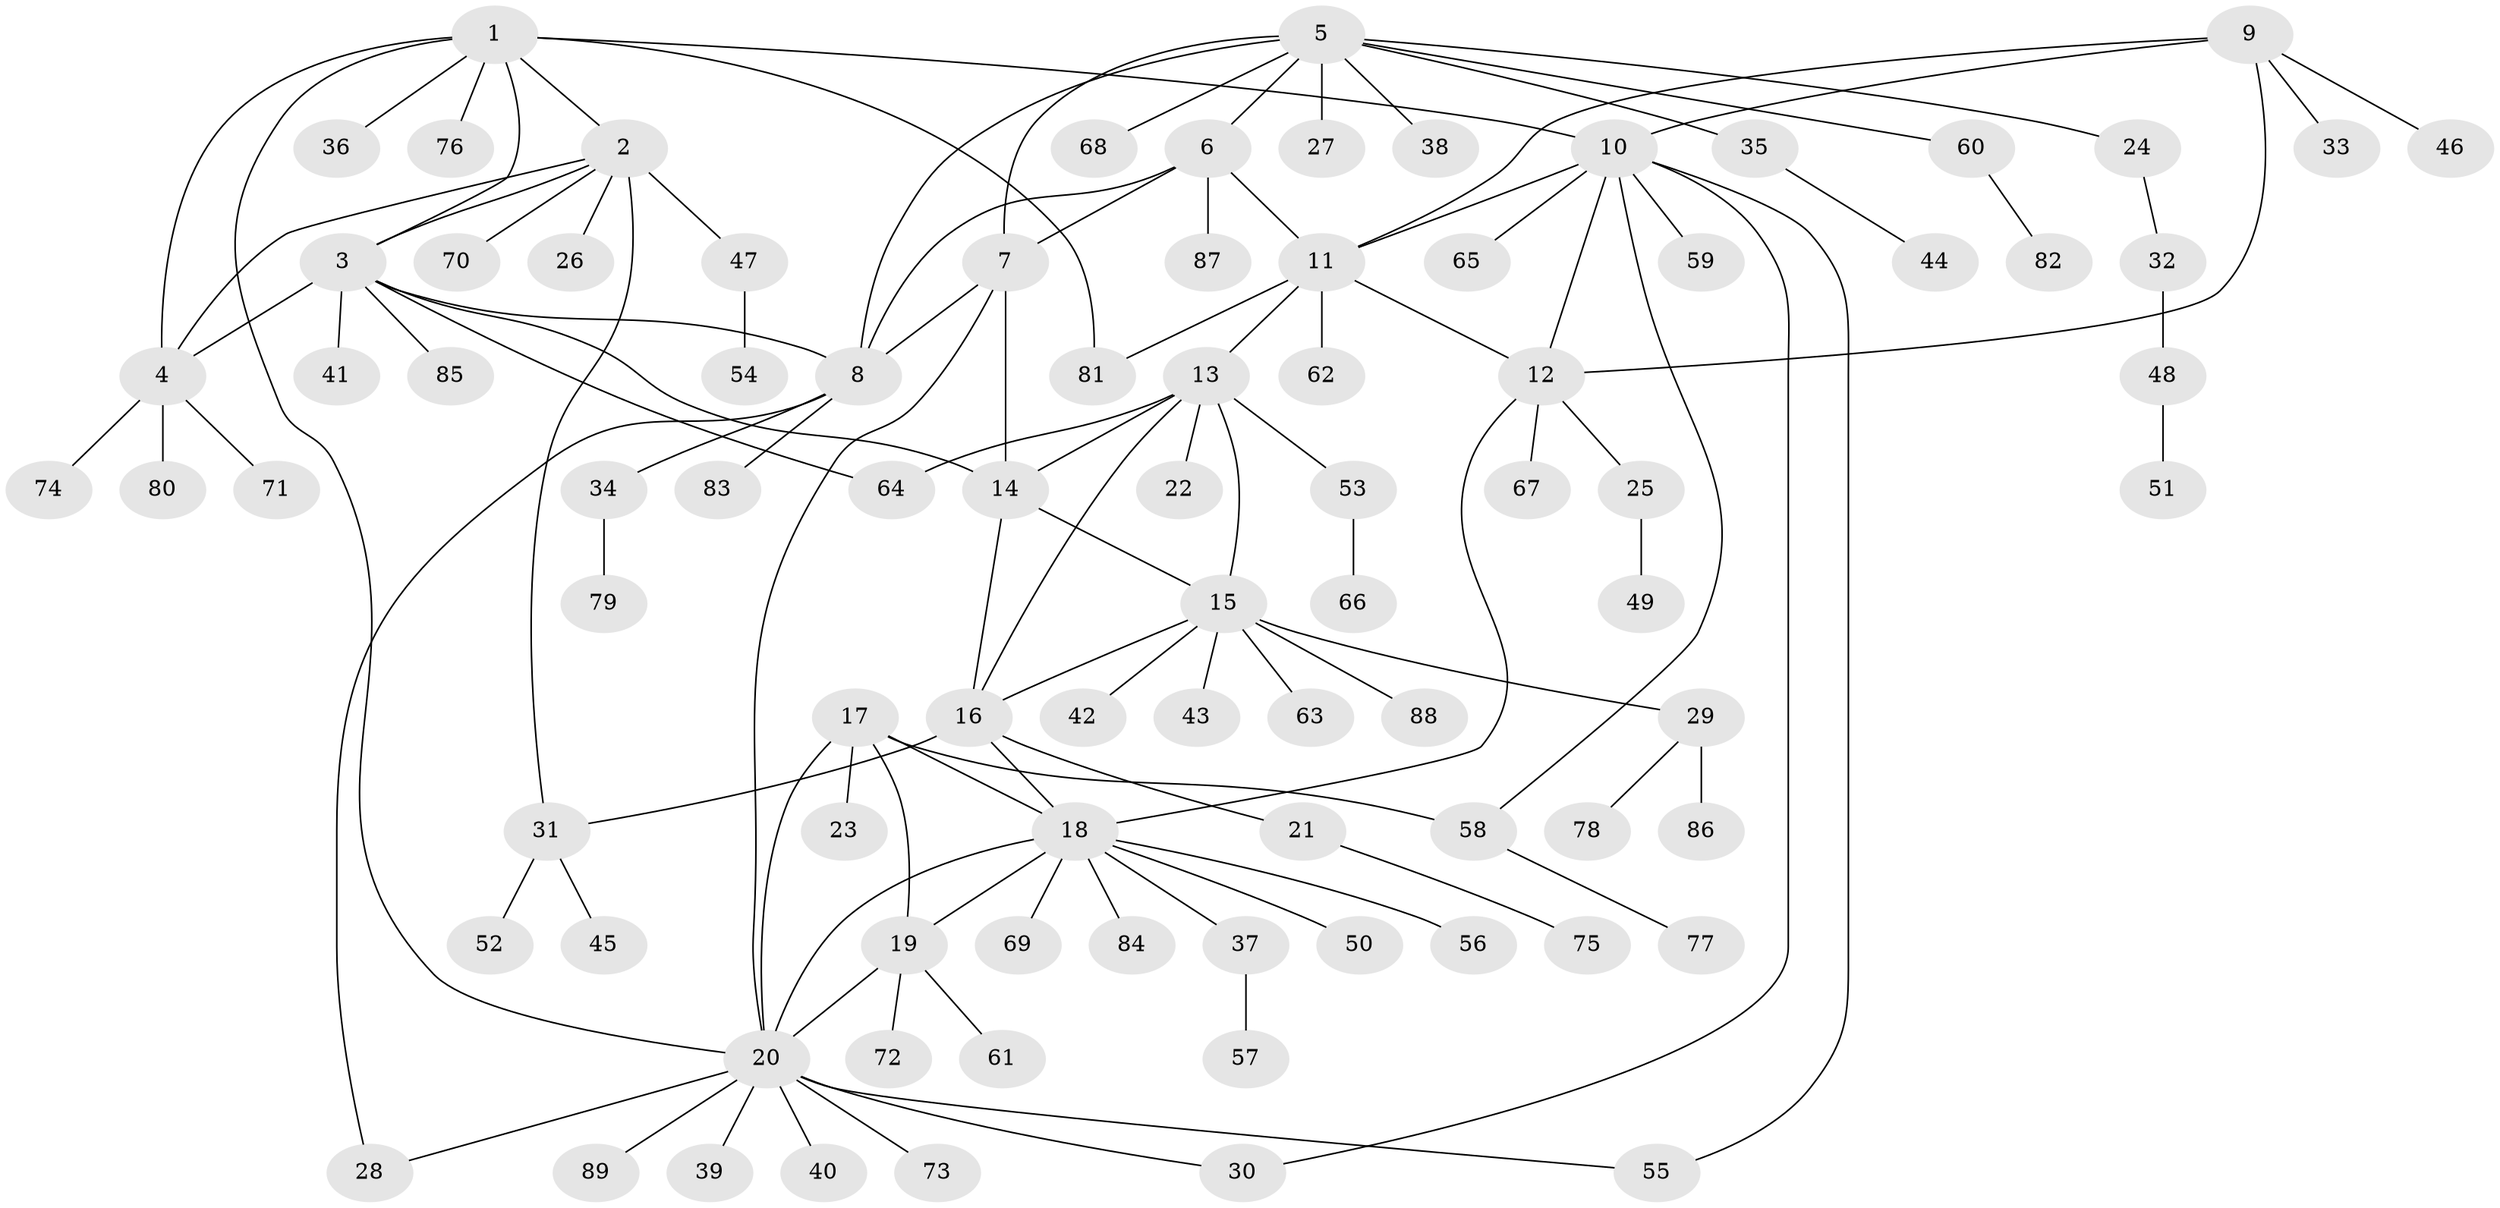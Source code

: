 // coarse degree distribution, {7: 0.047619047619047616, 6: 0.07936507936507936, 4: 0.07936507936507936, 8: 0.031746031746031744, 5: 0.047619047619047616, 9: 0.015873015873015872, 11: 0.015873015873015872, 2: 0.20634920634920634, 1: 0.4603174603174603, 3: 0.015873015873015872}
// Generated by graph-tools (version 1.1) at 2025/52/03/04/25 22:52:34]
// undirected, 89 vertices, 116 edges
graph export_dot {
  node [color=gray90,style=filled];
  1;
  2;
  3;
  4;
  5;
  6;
  7;
  8;
  9;
  10;
  11;
  12;
  13;
  14;
  15;
  16;
  17;
  18;
  19;
  20;
  21;
  22;
  23;
  24;
  25;
  26;
  27;
  28;
  29;
  30;
  31;
  32;
  33;
  34;
  35;
  36;
  37;
  38;
  39;
  40;
  41;
  42;
  43;
  44;
  45;
  46;
  47;
  48;
  49;
  50;
  51;
  52;
  53;
  54;
  55;
  56;
  57;
  58;
  59;
  60;
  61;
  62;
  63;
  64;
  65;
  66;
  67;
  68;
  69;
  70;
  71;
  72;
  73;
  74;
  75;
  76;
  77;
  78;
  79;
  80;
  81;
  82;
  83;
  84;
  85;
  86;
  87;
  88;
  89;
  1 -- 2;
  1 -- 3;
  1 -- 4;
  1 -- 10;
  1 -- 20;
  1 -- 36;
  1 -- 76;
  1 -- 81;
  2 -- 3;
  2 -- 4;
  2 -- 26;
  2 -- 31;
  2 -- 47;
  2 -- 70;
  3 -- 4;
  3 -- 8;
  3 -- 14;
  3 -- 41;
  3 -- 64;
  3 -- 85;
  4 -- 71;
  4 -- 74;
  4 -- 80;
  5 -- 6;
  5 -- 7;
  5 -- 8;
  5 -- 24;
  5 -- 27;
  5 -- 35;
  5 -- 38;
  5 -- 60;
  5 -- 68;
  6 -- 7;
  6 -- 8;
  6 -- 11;
  6 -- 87;
  7 -- 8;
  7 -- 14;
  7 -- 20;
  8 -- 28;
  8 -- 34;
  8 -- 83;
  9 -- 10;
  9 -- 11;
  9 -- 12;
  9 -- 33;
  9 -- 46;
  10 -- 11;
  10 -- 12;
  10 -- 30;
  10 -- 55;
  10 -- 58;
  10 -- 59;
  10 -- 65;
  11 -- 12;
  11 -- 13;
  11 -- 62;
  11 -- 81;
  12 -- 18;
  12 -- 25;
  12 -- 67;
  13 -- 14;
  13 -- 15;
  13 -- 16;
  13 -- 22;
  13 -- 53;
  13 -- 64;
  14 -- 15;
  14 -- 16;
  15 -- 16;
  15 -- 29;
  15 -- 42;
  15 -- 43;
  15 -- 63;
  15 -- 88;
  16 -- 18;
  16 -- 21;
  16 -- 31;
  17 -- 18;
  17 -- 19;
  17 -- 20;
  17 -- 23;
  17 -- 58;
  18 -- 19;
  18 -- 20;
  18 -- 37;
  18 -- 50;
  18 -- 56;
  18 -- 69;
  18 -- 84;
  19 -- 20;
  19 -- 61;
  19 -- 72;
  20 -- 28;
  20 -- 30;
  20 -- 39;
  20 -- 40;
  20 -- 55;
  20 -- 73;
  20 -- 89;
  21 -- 75;
  24 -- 32;
  25 -- 49;
  29 -- 78;
  29 -- 86;
  31 -- 45;
  31 -- 52;
  32 -- 48;
  34 -- 79;
  35 -- 44;
  37 -- 57;
  47 -- 54;
  48 -- 51;
  53 -- 66;
  58 -- 77;
  60 -- 82;
}
